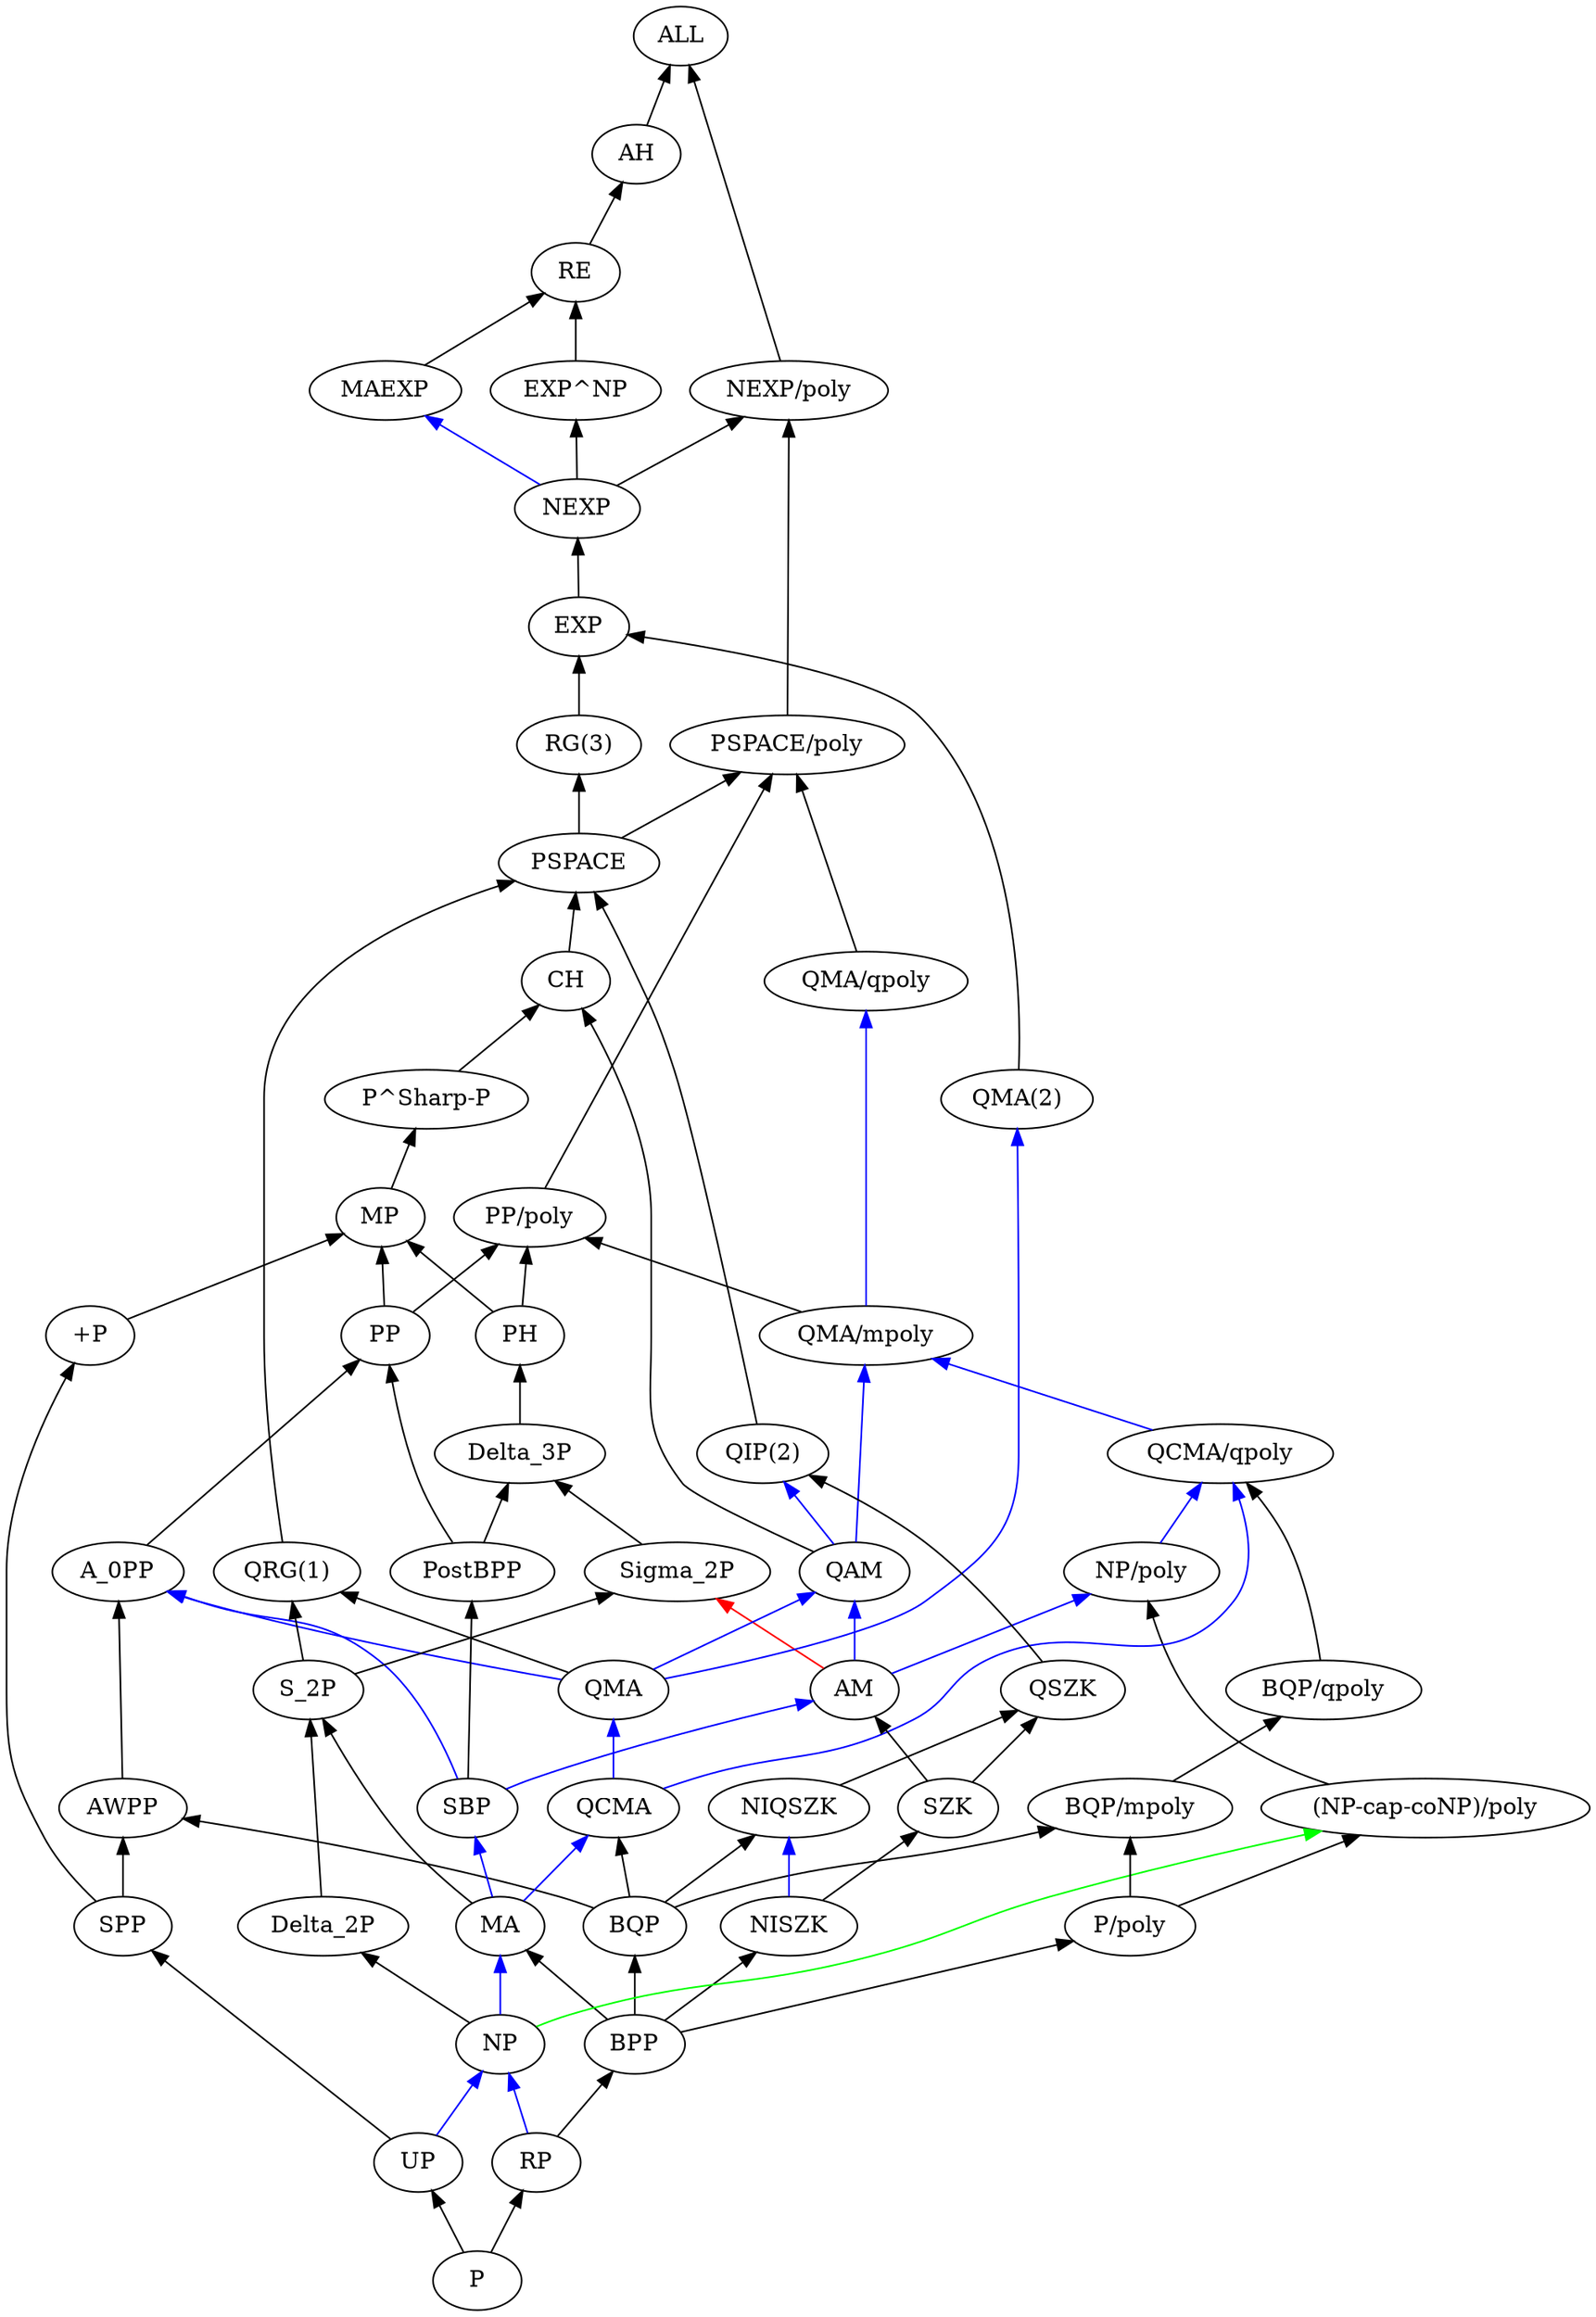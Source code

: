 digraph G {
    bgcolor=white;
    rankdir=BT;
    node [color=black,fontcolor=black];
    1 [label="(NP-cap-coNP)/poly",id="Tnode1"];
    2 [label="+P",id="Tnode2"];
    3 [label="AH",id="Tnode3"];
    4 [label="ALL",id="Tnode4"];
    5 [label="AM",id="Tnode5"];
    6 [label="AWPP",id="Tnode6"];
    7 [label="A_0PP",id="Tnode7"];
    8 [label="BPP",id="Tnode8"];
    9 [label="BQP",id="Tnode9"];
    10 [label="BQP/mpoly",id="Tnode10"];
    11 [label="BQP/qpoly",id="Tnode11"];
    12 [label="CH",id="Tnode12"];
    13 [label="Delta_2P",id="Tnode13"];
    14 [label="Delta_3P",id="Tnode14"];
    15 [label="EXP",id="Tnode15"];
    16 [label="EXP^NP",id="Tnode16"];
    17 [label="MA",id="Tnode17"];
    18 [label="MAEXP",id="Tnode18"];
    19 [label="MP",id="Tnode19"];
    20 [label="NEXP",id="Tnode20"];
    21 [label="NEXP/poly",id="Tnode21"];
    22 [label="NIQSZK",id="Tnode22"];
    23 [label="NISZK",id="Tnode23"];
    24 [label="NP",id="Tnode24"];
    25 [label="NP/poly",id="Tnode25"];
    26 [label="P",id="Tnode26"];
    27 [label="P/poly",id="Tnode27"];
    28 [label="PH",id="Tnode28"];
    29 [label="PP",id="Tnode29"];
    30 [label="PP/poly",id="Tnode30"];
    31 [label="PSPACE",id="Tnode31"];
    32 [label="PSPACE/poly",id="Tnode32"];
    33 [label="P^Sharp-P",id="Tnode33"];
    34 [label="PostBPP",id="Tnode34"];
    35 [label="QAM",id="Tnode35"];
    36 [label="QCMA",id="Tnode36"];
    37 [label="QCMA/qpoly",id="Tnode37"];
    38 [label="QIP(2)",id="Tnode38"];
    39 [label="QMA",id="Tnode39"];
    40 [label="QMA(2)",id="Tnode40"];
    41 [label="QMA/mpoly",id="Tnode41"];
    42 [label="QMA/qpoly",id="Tnode42"];
    43 [label="QRG(1)",id="Tnode43"];
    44 [label="QSZK",id="Tnode44"];
    45 [label="RE",id="Tnode45"];
    46 [label="RG(3)",id="Tnode46"];
    47 [label="RP",id="Tnode47"];
    48 [label="SBP",id="Tnode48"];
    49 [label="SPP",id="Tnode49"];
    50 [label="SZK",id="Tnode50"];
    51 [label="S_2P",id="Tnode51"];
    52 [label="Sigma_2P",id="Tnode52"];
    53 [label="UP",id="Tnode53"];
    27 -> 10 [color=black];
    27 -> 1 [color=black];
    18 -> 45 [color=black];
    34 -> 29 [color=black];
    34 -> 14 [color=black];
    52 -> 14 [color=black];
    38 -> 31 [color=black];
    37 -> 41 [color=blue];
    39 -> 43 [color=black];
    39 -> 35 [color=blue];
    39 -> 40 [color=blue];
    39 -> 7 [color=blue];
    22 -> 44 [color=black];
    49 -> 2 [color=black];
    49 -> 6 [color=black];
    44 -> 38 [color=black];
    25 -> 37 [color=blue];
    17 -> 51 [color=black];
    17 -> 36 [color=blue];
    17 -> 48 [color=blue];
    41 -> 30 [color=black];
    41 -> 42 [color=blue];
    40 -> 15 [color=black];
    11 -> 37 [color=black];
    5 -> 25 [color=blue];
    5 -> 35 [color=blue];
    5 -> 52 [color=red];
    6 -> 7 [color=black];
    16 -> 45 [color=black];
    14 -> 28 [color=black];
    33 -> 12 [color=black];
    32 -> 21 [color=black];
    13 -> 51 [color=black];
    28 -> 19 [color=black];
    28 -> 30 [color=black];
    21 -> 4 [color=black];
    42 -> 32 [color=black];
    47 -> 8 [color=black];
    47 -> 24 [color=blue];
    12 -> 31 [color=black];
    53 -> 49 [color=black];
    53 -> 24 [color=blue];
    20 -> 21 [color=black];
    20 -> 16 [color=black];
    20 -> 18 [color=blue];
    10 -> 11 [color=black];
    29 -> 19 [color=black];
    29 -> 30 [color=black];
    31 -> 32 [color=black];
    31 -> 46 [color=black];
    7 -> 29 [color=black];
    24 -> 13 [color=black];
    24 -> 17 [color=blue];
    24 -> 1 [color=green];
    36 -> 39 [color=blue];
    36 -> 37 [color=blue];
    26 -> 53 [color=black];
    26 -> 47 [color=black];
    43 -> 31 [color=black];
    2 -> 19 [color=black];
    9 -> 10 [color=black];
    9 -> 6 [color=black];
    9 -> 36 [color=black];
    9 -> 22 [color=black];
    23 -> 50 [color=black];
    23 -> 22 [color=blue];
    19 -> 33 [color=black];
    1 -> 25 [color=black];
    51 -> 52 [color=black];
    51 -> 43 [color=black];
    45 -> 3 [color=black];
    30 -> 32 [color=black];
    3 -> 4 [color=black];
    35 -> 12 [color=black];
    35 -> 41 [color=blue];
    35 -> 38 [color=blue];
    8 -> 27 [color=black];
    8 -> 17 [color=black];
    8 -> 9 [color=black];
    8 -> 23 [color=black];
    48 -> 34 [color=black];
    48 -> 7 [color=blue];
    48 -> 5 [color=blue];
    46 -> 15 [color=black];
    50 -> 44 [color=black];
    50 -> 5 [color=black];
    15 -> 20 [color=black];
}